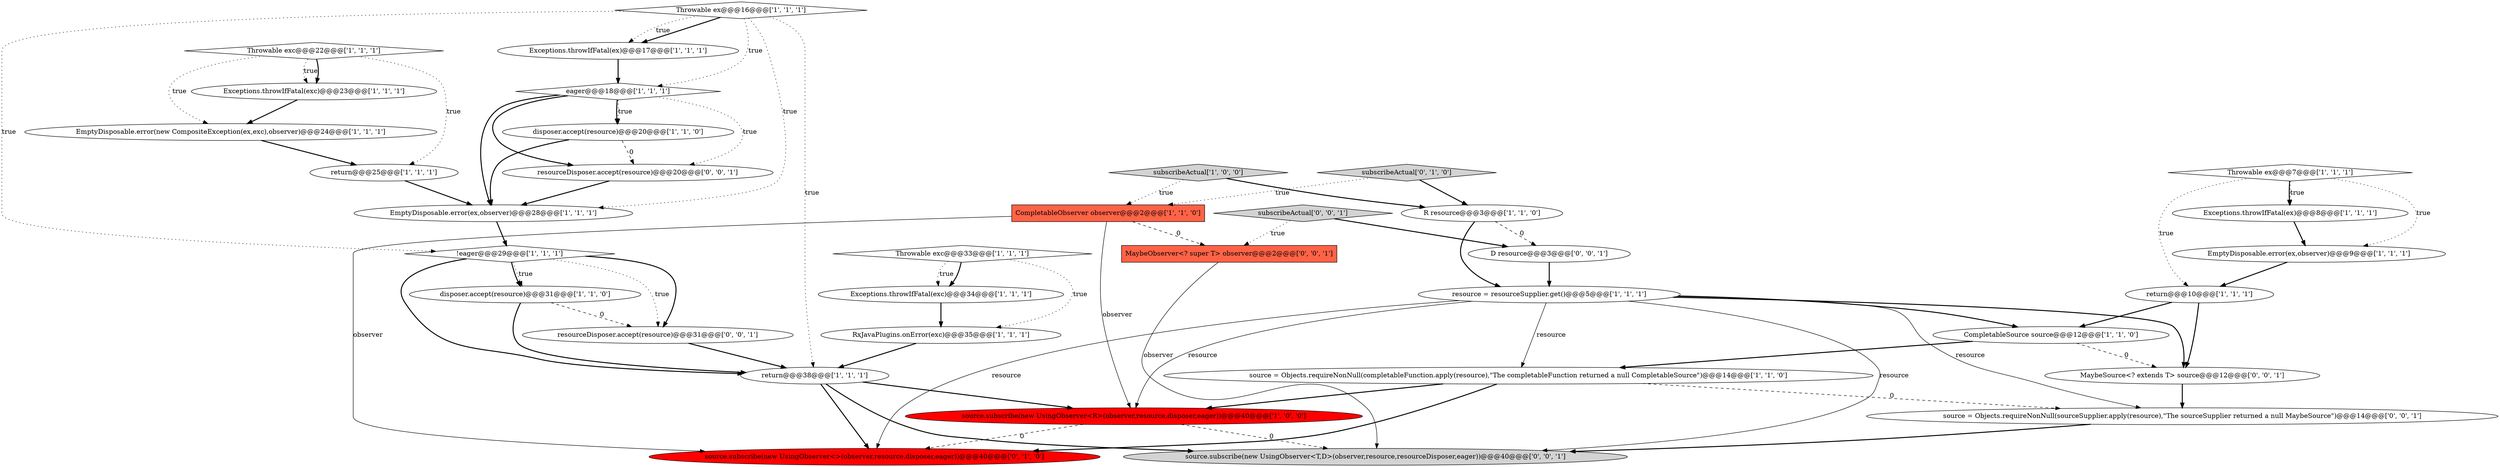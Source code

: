 digraph {
21 [style = filled, label = "subscribeActual['1', '0', '0']", fillcolor = lightgray, shape = diamond image = "AAA0AAABBB1BBB"];
15 [style = filled, label = "R resource@@@3@@@['1', '1', '0']", fillcolor = white, shape = ellipse image = "AAA0AAABBB1BBB"];
34 [style = filled, label = "resourceDisposer.accept(resource)@@@20@@@['0', '0', '1']", fillcolor = white, shape = ellipse image = "AAA0AAABBB3BBB"];
16 [style = filled, label = "Exceptions.throwIfFatal(ex)@@@17@@@['1', '1', '1']", fillcolor = white, shape = ellipse image = "AAA0AAABBB1BBB"];
2 [style = filled, label = "source.subscribe(new UsingObserver<R>(observer,resource,disposer,eager))@@@40@@@['1', '0', '0']", fillcolor = red, shape = ellipse image = "AAA1AAABBB1BBB"];
11 [style = filled, label = "Throwable ex@@@16@@@['1', '1', '1']", fillcolor = white, shape = diamond image = "AAA0AAABBB1BBB"];
17 [style = filled, label = "Throwable exc@@@33@@@['1', '1', '1']", fillcolor = white, shape = diamond image = "AAA0AAABBB1BBB"];
24 [style = filled, label = "Throwable ex@@@7@@@['1', '1', '1']", fillcolor = white, shape = diamond image = "AAA0AAABBB1BBB"];
28 [style = filled, label = "subscribeActual['0', '0', '1']", fillcolor = lightgray, shape = diamond image = "AAA0AAABBB3BBB"];
4 [style = filled, label = "return@@@10@@@['1', '1', '1']", fillcolor = white, shape = ellipse image = "AAA0AAABBB1BBB"];
3 [style = filled, label = "return@@@38@@@['1', '1', '1']", fillcolor = white, shape = ellipse image = "AAA0AAABBB1BBB"];
31 [style = filled, label = "MaybeObserver<? super T> observer@@@2@@@['0', '0', '1']", fillcolor = tomato, shape = box image = "AAA0AAABBB3BBB"];
32 [style = filled, label = "D resource@@@3@@@['0', '0', '1']", fillcolor = white, shape = ellipse image = "AAA0AAABBB3BBB"];
30 [style = filled, label = "MaybeSource<? extends T> source@@@12@@@['0', '0', '1']", fillcolor = white, shape = ellipse image = "AAA0AAABBB3BBB"];
13 [style = filled, label = "RxJavaPlugins.onError(exc)@@@35@@@['1', '1', '1']", fillcolor = white, shape = ellipse image = "AAA0AAABBB1BBB"];
26 [style = filled, label = "source.subscribe(new UsingObserver<>(observer,resource,disposer,eager))@@@40@@@['0', '1', '0']", fillcolor = red, shape = ellipse image = "AAA1AAABBB2BBB"];
29 [style = filled, label = "source = Objects.requireNonNull(sourceSupplier.apply(resource),\"The sourceSupplier returned a null MaybeSource\")@@@14@@@['0', '0', '1']", fillcolor = white, shape = ellipse image = "AAA0AAABBB3BBB"];
22 [style = filled, label = "Exceptions.throwIfFatal(exc)@@@23@@@['1', '1', '1']", fillcolor = white, shape = ellipse image = "AAA0AAABBB1BBB"];
33 [style = filled, label = "resourceDisposer.accept(resource)@@@31@@@['0', '0', '1']", fillcolor = white, shape = ellipse image = "AAA0AAABBB3BBB"];
18 [style = filled, label = "EmptyDisposable.error(ex,observer)@@@28@@@['1', '1', '1']", fillcolor = white, shape = ellipse image = "AAA0AAABBB1BBB"];
23 [style = filled, label = "!eager@@@29@@@['1', '1', '1']", fillcolor = white, shape = diamond image = "AAA0AAABBB1BBB"];
27 [style = filled, label = "subscribeActual['0', '1', '0']", fillcolor = lightgray, shape = diamond image = "AAA0AAABBB2BBB"];
10 [style = filled, label = "Exceptions.throwIfFatal(exc)@@@34@@@['1', '1', '1']", fillcolor = white, shape = ellipse image = "AAA0AAABBB1BBB"];
25 [style = filled, label = "disposer.accept(resource)@@@31@@@['1', '1', '0']", fillcolor = white, shape = ellipse image = "AAA0AAABBB1BBB"];
12 [style = filled, label = "Exceptions.throwIfFatal(ex)@@@8@@@['1', '1', '1']", fillcolor = white, shape = ellipse image = "AAA0AAABBB1BBB"];
20 [style = filled, label = "return@@@25@@@['1', '1', '1']", fillcolor = white, shape = ellipse image = "AAA0AAABBB1BBB"];
7 [style = filled, label = "CompletableObserver observer@@@2@@@['1', '1', '0']", fillcolor = tomato, shape = box image = "AAA0AAABBB1BBB"];
0 [style = filled, label = "eager@@@18@@@['1', '1', '1']", fillcolor = white, shape = diamond image = "AAA0AAABBB1BBB"];
9 [style = filled, label = "resource = resourceSupplier.get()@@@5@@@['1', '1', '1']", fillcolor = white, shape = ellipse image = "AAA0AAABBB1BBB"];
8 [style = filled, label = "EmptyDisposable.error(ex,observer)@@@9@@@['1', '1', '1']", fillcolor = white, shape = ellipse image = "AAA0AAABBB1BBB"];
14 [style = filled, label = "EmptyDisposable.error(new CompositeException(ex,exc),observer)@@@24@@@['1', '1', '1']", fillcolor = white, shape = ellipse image = "AAA0AAABBB1BBB"];
1 [style = filled, label = "CompletableSource source@@@12@@@['1', '1', '0']", fillcolor = white, shape = ellipse image = "AAA0AAABBB1BBB"];
19 [style = filled, label = "Throwable exc@@@22@@@['1', '1', '1']", fillcolor = white, shape = diamond image = "AAA0AAABBB1BBB"];
5 [style = filled, label = "disposer.accept(resource)@@@20@@@['1', '1', '0']", fillcolor = white, shape = ellipse image = "AAA0AAABBB1BBB"];
6 [style = filled, label = "source = Objects.requireNonNull(completableFunction.apply(resource),\"The completableFunction returned a null CompletableSource\")@@@14@@@['1', '1', '0']", fillcolor = white, shape = ellipse image = "AAA0AAABBB1BBB"];
35 [style = filled, label = "source.subscribe(new UsingObserver<T,D>(observer,resource,resourceDisposer,eager))@@@40@@@['0', '0', '1']", fillcolor = lightgray, shape = ellipse image = "AAA0AAABBB3BBB"];
11->16 [style = bold, label=""];
17->10 [style = bold, label=""];
24->12 [style = dotted, label="true"];
23->25 [style = bold, label=""];
24->12 [style = bold, label=""];
16->0 [style = bold, label=""];
19->14 [style = dotted, label="true"];
28->31 [style = dotted, label="true"];
6->26 [style = bold, label=""];
0->5 [style = dotted, label="true"];
7->31 [style = dashed, label="0"];
33->3 [style = bold, label=""];
18->23 [style = bold, label=""];
9->26 [style = solid, label="resource"];
2->35 [style = dashed, label="0"];
19->20 [style = dotted, label="true"];
24->4 [style = dotted, label="true"];
21->15 [style = bold, label=""];
1->30 [style = dashed, label="0"];
25->3 [style = bold, label=""];
11->23 [style = dotted, label="true"];
9->6 [style = solid, label="resource"];
34->18 [style = bold, label=""];
3->26 [style = bold, label=""];
15->32 [style = dashed, label="0"];
7->26 [style = solid, label="observer"];
23->3 [style = bold, label=""];
9->30 [style = bold, label=""];
5->18 [style = bold, label=""];
11->18 [style = dotted, label="true"];
30->29 [style = bold, label=""];
27->15 [style = bold, label=""];
5->34 [style = dashed, label="0"];
28->32 [style = bold, label=""];
6->2 [style = bold, label=""];
7->2 [style = solid, label="observer"];
9->35 [style = solid, label="resource"];
20->18 [style = bold, label=""];
3->35 [style = bold, label=""];
32->9 [style = bold, label=""];
0->34 [style = bold, label=""];
17->10 [style = dotted, label="true"];
1->6 [style = bold, label=""];
23->33 [style = bold, label=""];
6->29 [style = dashed, label="0"];
27->7 [style = dotted, label="true"];
4->30 [style = bold, label=""];
13->3 [style = bold, label=""];
10->13 [style = bold, label=""];
3->2 [style = bold, label=""];
15->9 [style = bold, label=""];
12->8 [style = bold, label=""];
11->0 [style = dotted, label="true"];
21->7 [style = dotted, label="true"];
0->5 [style = bold, label=""];
0->34 [style = dotted, label="true"];
19->22 [style = dotted, label="true"];
9->2 [style = solid, label="resource"];
11->16 [style = dotted, label="true"];
0->18 [style = bold, label=""];
25->33 [style = dashed, label="0"];
4->1 [style = bold, label=""];
29->35 [style = bold, label=""];
8->4 [style = bold, label=""];
24->8 [style = dotted, label="true"];
23->33 [style = dotted, label="true"];
9->1 [style = bold, label=""];
22->14 [style = bold, label=""];
17->13 [style = dotted, label="true"];
11->3 [style = dotted, label="true"];
2->26 [style = dashed, label="0"];
19->22 [style = bold, label=""];
23->25 [style = dotted, label="true"];
31->35 [style = solid, label="observer"];
14->20 [style = bold, label=""];
9->29 [style = solid, label="resource"];
}
